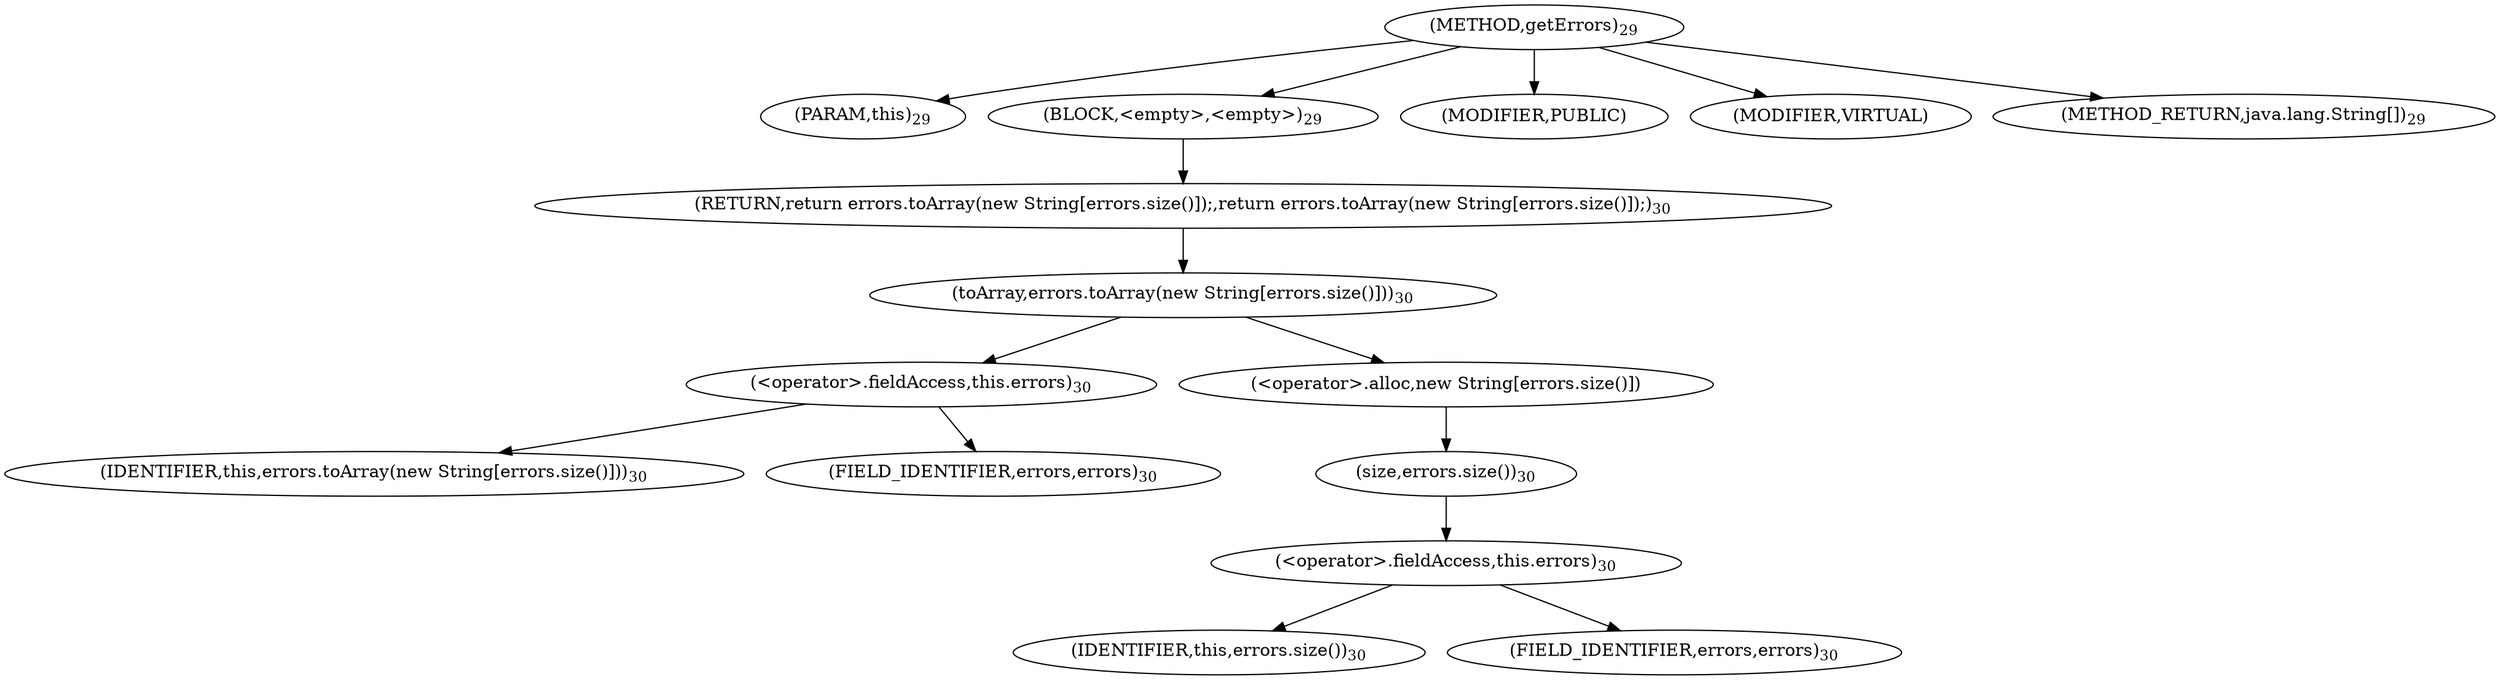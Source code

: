 digraph "getErrors" {  
"23" [label = <(METHOD,getErrors)<SUB>29</SUB>> ]
"24" [label = <(PARAM,this)<SUB>29</SUB>> ]
"25" [label = <(BLOCK,&lt;empty&gt;,&lt;empty&gt;)<SUB>29</SUB>> ]
"26" [label = <(RETURN,return errors.toArray(new String[errors.size()]);,return errors.toArray(new String[errors.size()]);)<SUB>30</SUB>> ]
"27" [label = <(toArray,errors.toArray(new String[errors.size()]))<SUB>30</SUB>> ]
"28" [label = <(&lt;operator&gt;.fieldAccess,this.errors)<SUB>30</SUB>> ]
"29" [label = <(IDENTIFIER,this,errors.toArray(new String[errors.size()]))<SUB>30</SUB>> ]
"30" [label = <(FIELD_IDENTIFIER,errors,errors)<SUB>30</SUB>> ]
"31" [label = <(&lt;operator&gt;.alloc,new String[errors.size()])> ]
"32" [label = <(size,errors.size())<SUB>30</SUB>> ]
"33" [label = <(&lt;operator&gt;.fieldAccess,this.errors)<SUB>30</SUB>> ]
"34" [label = <(IDENTIFIER,this,errors.size())<SUB>30</SUB>> ]
"35" [label = <(FIELD_IDENTIFIER,errors,errors)<SUB>30</SUB>> ]
"36" [label = <(MODIFIER,PUBLIC)> ]
"37" [label = <(MODIFIER,VIRTUAL)> ]
"38" [label = <(METHOD_RETURN,java.lang.String[])<SUB>29</SUB>> ]
  "23" -> "24" 
  "23" -> "25" 
  "23" -> "36" 
  "23" -> "37" 
  "23" -> "38" 
  "25" -> "26" 
  "26" -> "27" 
  "27" -> "28" 
  "27" -> "31" 
  "28" -> "29" 
  "28" -> "30" 
  "31" -> "32" 
  "32" -> "33" 
  "33" -> "34" 
  "33" -> "35" 
}
